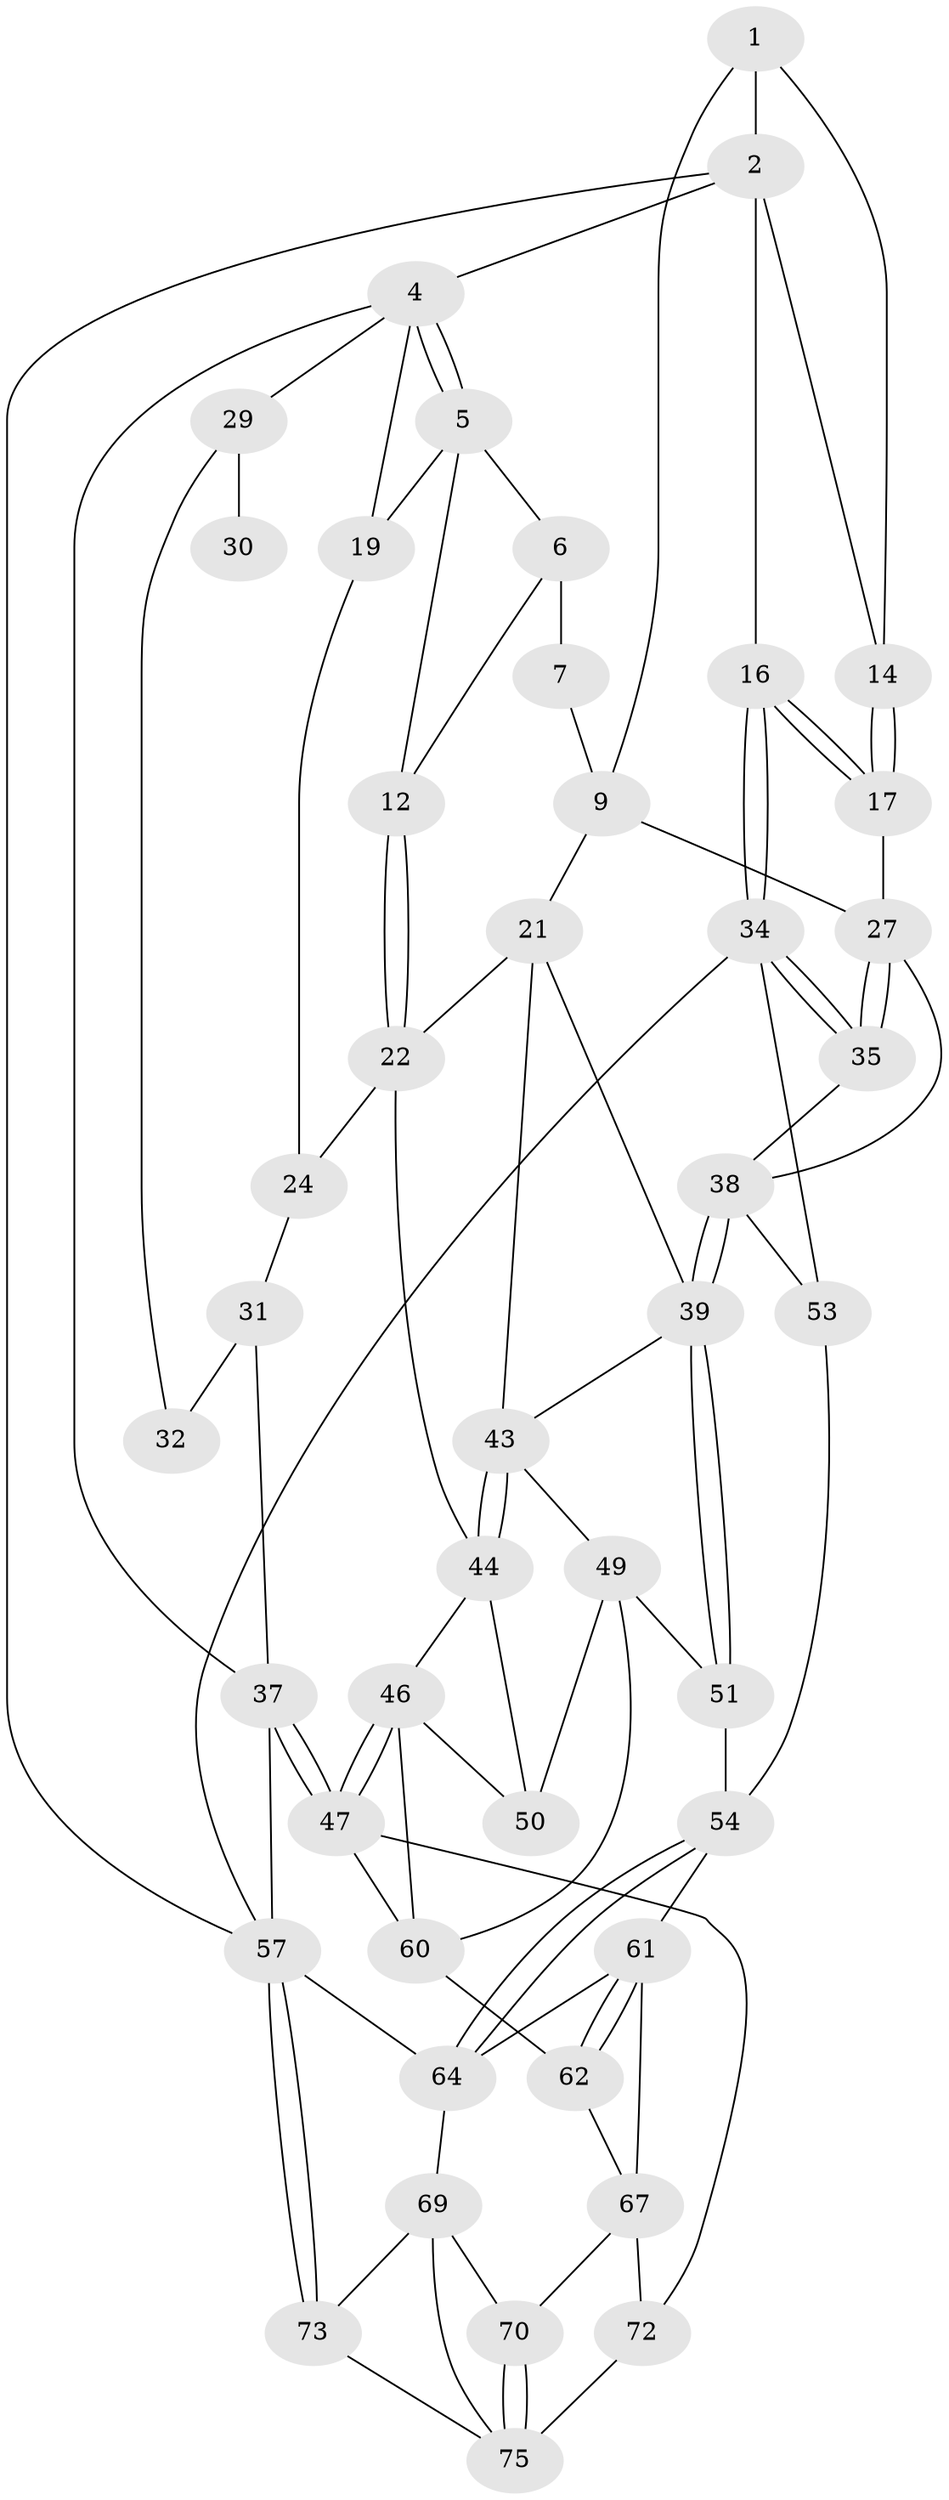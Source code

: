 // original degree distribution, {3: 0.039473684210526314, 4: 0.25, 5: 0.4605263157894737, 6: 0.25}
// Generated by graph-tools (version 1.1) at 2025/11/02/27/25 16:11:54]
// undirected, 45 vertices, 95 edges
graph export_dot {
graph [start="1"]
  node [color=gray90,style=filled];
  1 [pos="+0.5100341207418856+0",super="+8"];
  2 [pos="+0.8315076560842778+0",super="+3"];
  4 [pos="+0+0",super="+18"];
  5 [pos="+0.23574958457315665+0",super="+13"];
  6 [pos="+0.32573622829518206+0",super="+11"];
  7 [pos="+0.40004418141870657+0",super="+10"];
  9 [pos="+0.5395025213461714+0.1407810881952702",super="+20"];
  12 [pos="+0.35510972576935607+0.11569263764567447"];
  14 [pos="+0.7943491226060303+0",super="+15"];
  16 [pos="+1+0.2301621707417717"];
  17 [pos="+0.8435582556459215+0.16137080505775045",super="+26"];
  19 [pos="+0.18356804253757317+0.1337983198788924",super="+25"];
  21 [pos="+0.41359480544158683+0.3213100715221723",super="+41"];
  22 [pos="+0.34188183839530245+0.31020795754210767",super="+23"];
  24 [pos="+0.22830999752845046+0.3201242999709854"];
  27 [pos="+0.7517436107309734+0.3251595736740075",super="+28"];
  29 [pos="+0+0",super="+33"];
  30 [pos="+0.10109217608506396+0.20436625419025523"];
  31 [pos="+0.13099302387550305+0.3558221130409866",super="+36"];
  32 [pos="+0+0.3997840329353922"];
  34 [pos="+1+0.34134152351853164",super="+56"];
  35 [pos="+1+0.3489544733354808"];
  37 [pos="+0+1"];
  38 [pos="+0.747199428918175+0.4064649281153098",super="+42"];
  39 [pos="+0.6563808938347901+0.5114321734207032",super="+40"];
  43 [pos="+0.4287235854729908+0.4845489588818167",super="+48"];
  44 [pos="+0.4170099857075398+0.518894838210534",super="+45"];
  46 [pos="+0.16313385761677257+0.8265454225242741",super="+59"];
  47 [pos="+0+1",super="+71"];
  49 [pos="+0.4963855322637223+0.5458284403051363",super="+52"];
  50 [pos="+0.439756804620278+0.603073210321873"];
  51 [pos="+0.6522919893540721+0.5527959962072673"];
  53 [pos="+0.8721822388122045+0.5433771539320951"];
  54 [pos="+0.8535544949232818+0.6148912626681724",super="+55"];
  57 [pos="+1+1",super="+58"];
  60 [pos="+0.4971175357034747+0.7064743066358015",super="+63"];
  61 [pos="+0.689225481303798+0.6369727521378672",super="+65"];
  62 [pos="+0.6053896219429272+0.7888447460204967"];
  64 [pos="+0.8600935961175885+0.6706650908252154",super="+66"];
  67 [pos="+0.7319313262534557+0.8195789331713678",super="+68"];
  69 [pos="+0.8796255816863604+0.8121425122368618",super="+74"];
  70 [pos="+0.7469483880410929+0.8295637985568607"];
  72 [pos="+0.5714327028378076+1"];
  73 [pos="+1+1"];
  75 [pos="+0.7839990425841823+0.8845979941186951",super="+76"];
  1 -- 2;
  1 -- 9;
  1 -- 14;
  2 -- 14;
  2 -- 16;
  2 -- 57;
  2 -- 4;
  4 -- 5;
  4 -- 5;
  4 -- 37;
  4 -- 19;
  4 -- 29;
  5 -- 6;
  5 -- 19;
  5 -- 12;
  6 -- 7 [weight=2];
  6 -- 12;
  7 -- 9;
  9 -- 21;
  9 -- 27;
  12 -- 22;
  12 -- 22;
  14 -- 17 [weight=2];
  14 -- 17;
  16 -- 17;
  16 -- 17;
  16 -- 34;
  16 -- 34;
  17 -- 27;
  19 -- 24;
  21 -- 22;
  21 -- 43;
  21 -- 39;
  22 -- 24;
  22 -- 44;
  24 -- 31;
  27 -- 35;
  27 -- 35;
  27 -- 38;
  29 -- 30 [weight=2];
  29 -- 32;
  31 -- 32 [weight=2];
  31 -- 37;
  34 -- 35;
  34 -- 35;
  34 -- 57;
  34 -- 53;
  35 -- 38;
  37 -- 47;
  37 -- 47;
  37 -- 57;
  38 -- 39;
  38 -- 39;
  38 -- 53;
  39 -- 51;
  39 -- 51;
  39 -- 43;
  43 -- 44;
  43 -- 44;
  43 -- 49;
  44 -- 50;
  44 -- 46;
  46 -- 47;
  46 -- 47;
  46 -- 50;
  46 -- 60;
  47 -- 72;
  47 -- 60;
  49 -- 50;
  49 -- 51;
  49 -- 60;
  51 -- 54;
  53 -- 54;
  54 -- 64;
  54 -- 64;
  54 -- 61;
  57 -- 73;
  57 -- 73;
  57 -- 64;
  60 -- 62;
  61 -- 62;
  61 -- 62;
  61 -- 64;
  61 -- 67;
  62 -- 67;
  64 -- 69;
  67 -- 70;
  67 -- 72;
  69 -- 70;
  69 -- 73;
  69 -- 75;
  70 -- 75;
  70 -- 75;
  72 -- 75;
  73 -- 75;
}
